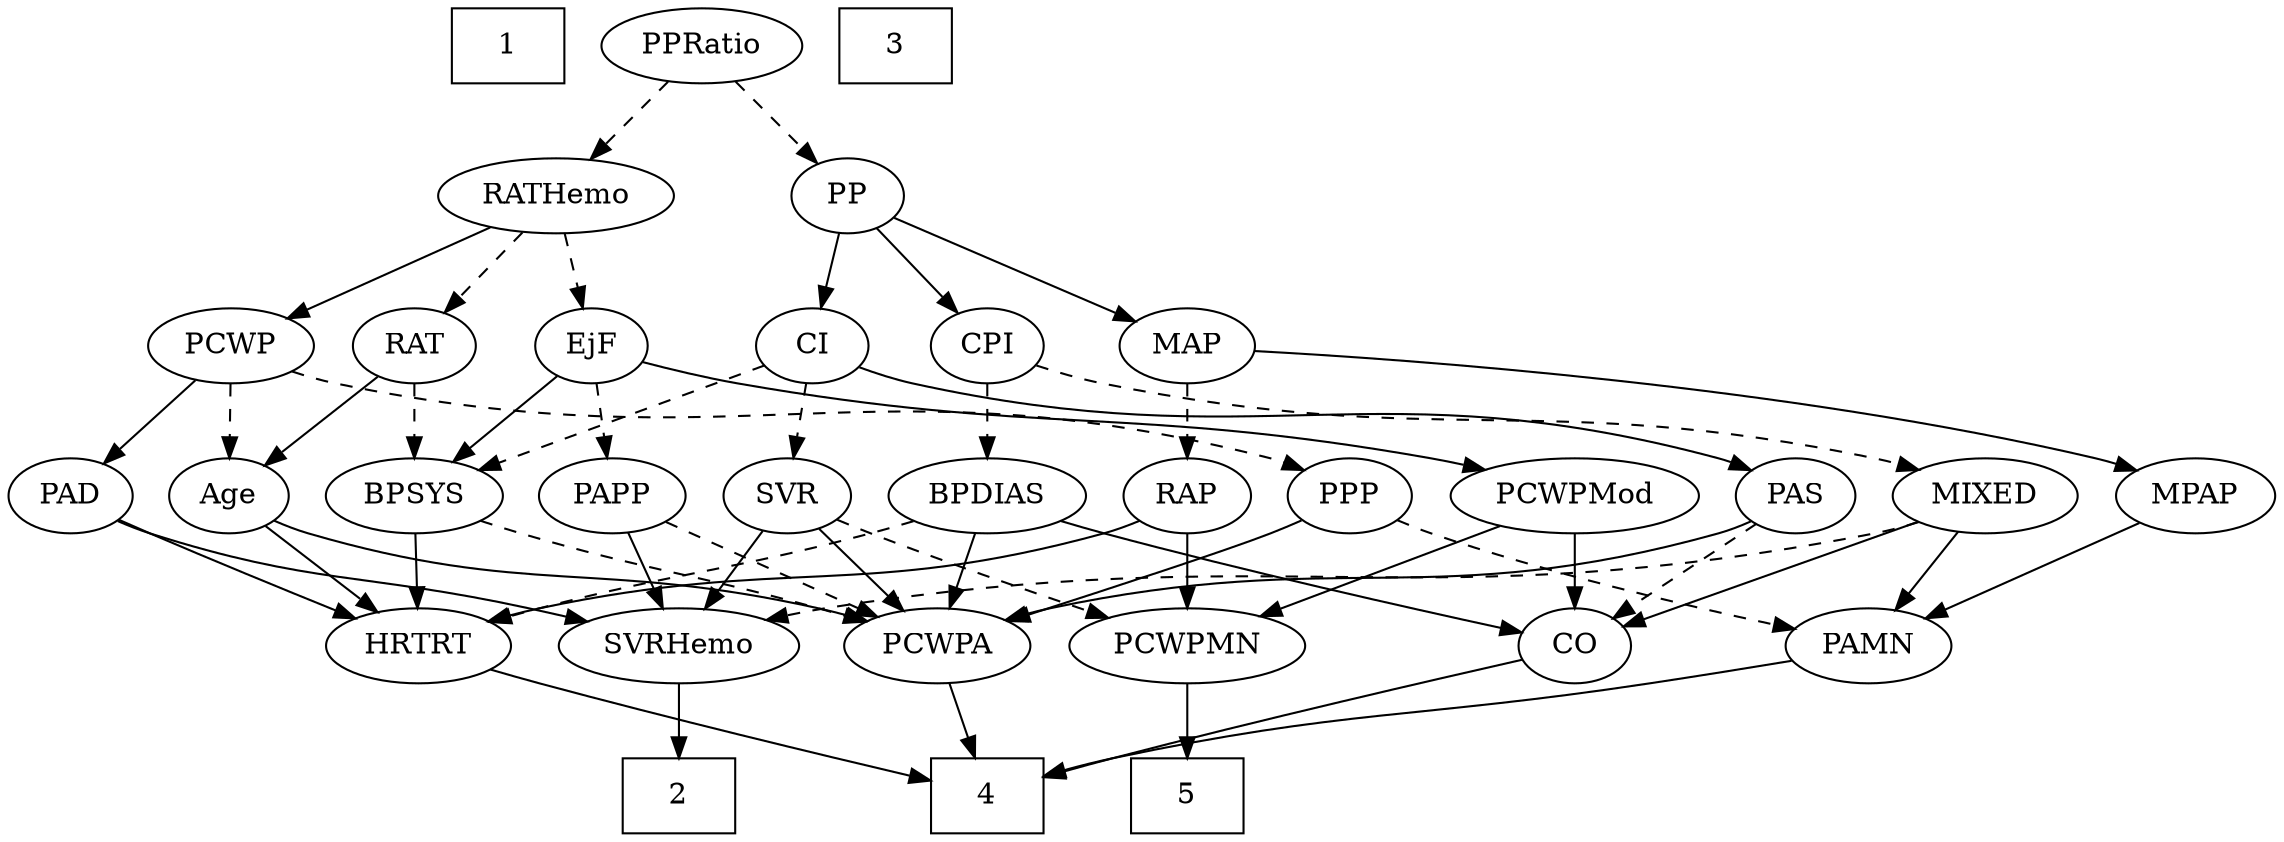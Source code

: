 strict digraph {
	graph [bb="0,0,1007.1,396"];
	node [label="\N"];
	1	[height=0.5,
		pos="367,378",
		shape=box,
		width=0.75];
	2	[height=0.5,
		pos="480,18",
		shape=box,
		width=0.75];
	3	[height=0.5,
		pos="537,378",
		shape=box,
		width=0.75];
	4	[height=0.5,
		pos="564,18",
		shape=box,
		width=0.75];
	5	[height=0.5,
		pos="769,18",
		shape=box,
		width=0.75];
	RAP	[height=0.5,
		pos="769,162",
		width=0.77632];
	PCWPMN	[height=0.5,
		pos="769,90",
		width=1.3902];
	RAP -> PCWPMN	[pos="e,769,108.1 769,143.7 769,135.98 769,126.71 769,118.11",
		style=solid];
	HRTRT	[height=0.5,
		pos="233,90",
		width=1.1013];
	RAP -> HRTRT	[pos="e,268,98.811 747.94,149.82 742.85,147.54 737.33,145.41 732,144 553.89,96.843 501.42,133.9 319,108 305.55,106.09 291.03,103.45 277.81,\
100.81",
		style=solid];
	PAS	[height=0.5,
		pos="524,162",
		width=0.75];
	PCWPA	[height=0.5,
		pos="370,90",
		width=1.1555];
	PAS -> PCWPA	[pos="e,398.2,103.49 502.71,150.86 497.88,148.59 492.77,146.2 488,144 461.11,131.61 430.62,117.93 407.37,107.57",
		style=solid];
	CO	[height=0.5,
		pos="575,90",
		width=0.75];
	PAS -> CO	[pos="e,563.71,106.49 535.32,145.46 541.92,136.4 550.38,124.79 557.8,114.61",
		style=dashed];
	PAD	[height=0.5,
		pos="194,162",
		width=0.79437];
	SVRHemo	[height=0.5,
		pos="480,90",
		width=1.3902];
	PAD -> SVRHemo	[pos="e,443,102.23 215.77,150.22 220.99,147.93 226.62,145.69 232,144 313.58,118.37 337.83,127.86 421,108 425.02,107.04 429.18,105.98 433.35,\
104.87",
		style=solid];
	PAD -> HRTRT	[pos="e,223.73,107.63 203.05,144.76 207.7,136.4 213.49,126.02 218.73,116.61",
		style=solid];
	PAMN	[height=0.5,
		pos="661,90",
		width=1.011];
	PAMN -> 4	[pos="e,587.71,36.113 641.37,74.834 628.41,65.484 611.13,53.014 596.19,42.23",
		style=solid];
	PCWP	[height=0.5,
		pos="247,234",
		width=0.97491];
	PCWP -> PAD	[pos="e,205.86,178.67 234.71,216.76 227.99,207.89 219.54,196.74 212.09,186.89",
		style=solid];
	PPP	[height=0.5,
		pos="370,162",
		width=0.75];
	PCWP -> PPP	[pos="e,350.02,174.37 269.56,220.16 289.71,208.7 319.33,191.84 341.18,179.4",
		style=dashed];
	Age	[height=0.5,
		pos="27,162",
		width=0.75];
	PCWP -> Age	[pos="e,48.076,173.64 215.57,225.59 178.54,216.48 115.41,199.78 63,180 61.157,179.3 59.278,178.55 57.394,177.77",
		style=dashed];
	PCWPMod	[height=0.5,
		pos="867,162",
		width=1.4443];
	PCWPMod -> PCWPMN	[pos="e,790.69,106.49 845.25,145.46 831.67,135.77 814.01,123.15 799.1,112.5",
		style=solid];
	PCWPMod -> CO	[pos="e,596.83,101.03 828.73,149.8 821.22,147.76 813.39,145.73 806,144 722.31,124.45 698.35,132.59 616,108 612.83,107.05 609.56,105.94 \
606.32,104.75",
		style=solid];
	PCWPA -> 4	[pos="e,536.98,28.751 401.17,77.753 435.53,65.354 490.77,45.424 527.22,32.27",
		style=solid];
	PCWPMN -> 5	[pos="e,769,36.104 769,71.697 769,63.983 769,54.712 769,46.112",
		style=solid];
	CO -> 4	[pos="e,566.71,36.275 572.34,72.055 571.13,64.346 569.66,55.027 568.3,46.364",
		style=solid];
	CI	[height=0.5,
		pos="524,234",
		width=0.75];
	CI -> PAS	[pos="e,524,180.1 524,215.7 524,207.98 524,198.71 524,190.11",
		style=solid];
	BPSYS	[height=0.5,
		pos="110,162",
		width=1.0471];
	CI -> BPSYS	[pos="e,137.92,174.41 497.83,228.74 475.97,225.22 443.98,220.14 416,216 300.6,198.93 269.15,208.39 156,180 153.21,179.3 150.36,178.49 \
147.51,177.61",
		style=dashed];
	SVR	[height=0.5,
		pos="597,162",
		width=0.77632];
	CI -> SVR	[pos="e,582,177.38 538.77,218.83 549.09,208.94 563.06,195.55 574.73,184.36",
		style=dashed];
	SVRHemo -> 2	[pos="e,480,36.104 480,71.697 480,63.983 480,54.712 480,46.112",
		style=solid];
	MIXED	[height=0.5,
		pos="683,162",
		width=1.1193];
	MIXED -> PAMN	[pos="e,666.43,108.28 677.67,144.05 675.22,136.26 672.26,126.82 669.51,118.08",
		style=solid];
	MIXED -> CO	[pos="e,593.94,103.27 661.14,146.83 644.19,135.85 620.6,120.56 602.39,108.75",
		style=solid];
	MIXED -> SVRHemo	[pos="e,514.87,102.97 652.16,150.29 646.14,148.2 639.87,146.03 634,144 597.1,131.25 555.22,116.84 524.45,106.26",
		style=dashed];
	BPSYS -> PCWPA	[pos="e,333.31,98.781 138.54,149.89 144.28,147.82 150.3,145.75 156,144 212.9,126.5 279.65,110.7 323.28,101",
		style=dashed];
	BPSYS -> HRTRT	[pos="e,209.24,104.52 133.42,147.67 152.37,136.89 179.26,121.58 200.32,109.6",
		style=solid];
	BPDIAS	[height=0.5,
		pos="283,162",
		width=1.1735];
	BPDIAS -> PCWPA	[pos="e,351.16,106.16 301.88,145.81 313.96,136.09 329.83,123.32 343.21,112.56",
		style=solid];
	BPDIAS -> CO	[pos="e,554.44,101.86 314.34,149.74 320.79,147.66 327.58,145.63 334,144 423.68,121.31 450.83,136 539,108 540.93,107.39 542.88,106.69 544.84,\
105.94",
		style=solid];
	BPDIAS -> HRTRT	[pos="e,244.76,107.47 271.15,144.41 265.05,135.87 257.48,125.28 250.71,115.79",
		style=dashed];
	HRTRT -> 4	[pos="e,536.82,29.474 268.54,81.855 284.03,78.772 302.4,75.157 319,72 406.44,55.37 430,58.93 516,36 519.63,35.032 523.38,33.917 527.1,\
32.73",
		style=solid];
	RATHemo	[height=0.5,
		pos="346,306",
		width=1.3721];
	RATHemo -> PCWP	[pos="e,266.89,249.07 324.03,289.46 309.61,279.27 290.62,265.84 275.1,254.87",
		style=solid];
	RAT	[height=0.5,
		pos="110,234",
		width=0.75827];
	RATHemo -> RAT	[pos="e,134.31,242.21 308.87,293.99 263.59,280.55 187.7,258.05 143.92,245.06",
		style=dashed];
	EjF	[height=0.5,
		pos="380,234",
		width=0.75];
	RATHemo -> EjF	[pos="e,372.08,251.31 354.23,288.05 358.26,279.77 363.19,269.62 367.65,260.42",
		style=dashed];
	MAP	[height=0.5,
		pos="769,234",
		width=0.84854];
	MAP -> RAP	[pos="e,769,180.1 769,215.7 769,207.98 769,198.71 769,190.11",
		style=dashed];
	MPAP	[height=0.5,
		pos="972,162",
		width=0.97491];
	MAP -> MPAP	[pos="e,945.08,173.63 795.3,224.65 826.93,214.51 881.59,196.69 928,180 930.51,179.1 933.1,178.15 935.7,177.18",
		style=solid];
	MPAP -> PAMN	[pos="e,688.99,101.63 945.77,149.86 939.99,147.69 933.85,145.59 928,144 833.26,118.17 805.18,132.18 710,108 706.34,107.07 702.56,105.99 \
698.8,104.83",
		style=solid];
	CPI	[height=0.5,
		pos="596,234",
		width=0.75];
	CPI -> MIXED	[pos="e,664.16,178.16 612.77,219.5 625.07,209.61 642.03,195.96 656.2,184.56",
		style=dashed];
	CPI -> BPDIAS	[pos="e,314.05,174.25 575.46,222.08 570.51,219.79 565.15,217.59 560,216 462.82,185.98 432.8,204.16 334,180 330.63,179.18 327.17,178.23 \
323.71,177.23",
		style=dashed];
	PP	[height=0.5,
		pos="558,306",
		width=0.75];
	PP -> CI	[pos="e,532.08,251.63 550.11,288.76 546.1,280.49 541.11,270.23 536.58,260.9",
		style=solid];
	PP -> MAP	[pos="e,742.99,243.63 581.79,297.11 618.79,284.83 690.32,261.1 733.46,246.79",
		style=solid];
	PP -> CPI	[pos="e,587.23,251.15 566.81,288.76 571.42,280.28 577.16,269.71 582.32,260.2",
		style=solid];
	PPP -> PAMN	[pos="e,632.67,101.48 390.56,150.14 395.51,147.85 400.86,145.63 406,144 494.17,116 521.39,130.96 611,108 614.89,107 618.9,105.85 622.9,\
104.63",
		style=dashed];
	PPP -> PCWPA	[pos="e,370,108.1 370,143.7 370,135.98 370,126.71 370,118.11",
		style=solid];
	PAPP	[height=0.5,
		pos="447,162",
		width=0.88464];
	PAPP -> PCWPA	[pos="e,387.11,106.55 430.67,146.15 420.17,136.61 406.33,124.03 394.52,113.29",
		style=dashed];
	PAPP -> SVRHemo	[pos="e,472.01,107.96 454.82,144.41 458.67,136.25 463.4,126.22 467.71,117.07",
		style=solid];
	SVR -> PCWPA	[pos="e,401.45,101.86 575.35,150.28 570.38,148.03 565.06,145.8 560,144 499.88,122.59 482.2,126.1 421,108 417.82,107.06 414.55,106.05 411.26,\
105.02",
		style=solid];
	SVR -> PCWPMN	[pos="e,735.5,103.55 618.82,150.73 623.79,148.46 629.06,146.1 634,144 664.54,131 699.42,117.34 726.07,107.14",
		style=dashed];
	SVR -> SVRHemo	[pos="e,504.84,105.86 577.15,149.13 559.77,138.73 534.16,123.4 513.59,111.1",
		style=solid];
	RAT -> BPSYS	[pos="e,110,180.1 110,215.7 110,207.98 110,198.71 110,190.11",
		style=dashed];
	RAT -> Age	[pos="e,43.082,176.56 93.602,219.17 81.359,208.85 64.448,194.58 50.73,183.01",
		style=solid];
	PPRatio	[height=0.5,
		pos="452,378",
		width=1.1013];
	PPRatio -> RATHemo	[pos="e,368.89,322.11 430.55,362.83 415.3,352.76 394.57,339.08 377.46,327.77",
		style=dashed];
	PPRatio -> PP	[pos="e,539.41,319.27 473.45,362.83 489.94,351.95 512.82,336.83 530.63,325.08",
		style=dashed];
	Age -> PCWPA	[pos="e,332.79,98.427 47.545,150.1 52.5,147.81 57.853,145.6 63,144 157.17,114.66 184.9,125.36 282,108 295.3,105.62 309.71,102.9 322.94,\
100.34",
		style=solid];
	Age -> HRTRT	[pos="e,199.62,99.921 48.106,150.43 52.945,148.18 58.106,145.91 63,144 105.34,127.5 155.1,112.47 189.81,102.67",
		style=solid];
	EjF -> PCWPMod	[pos="e,829.48,174.47 406.14,228.56 427.99,224.93 459.97,219.79 488,216 628.95,196.94 666.38,207.18 806,180 810.43,179.14 815.01,178.11 \
819.57,177.01",
		style=solid];
	EjF -> BPSYS	[pos="e,138.53,174.15 354.2,227.96 312.24,219.53 226.78,201.36 156,180 153.41,179.22 150.76,178.37 148.1,177.48",
		style=solid];
	EjF -> PAPP	[pos="e,432.21,178.46 393.88,218.5 402.89,209.09 414.82,196.63 425.09,185.9",
		style=dashed];
}

